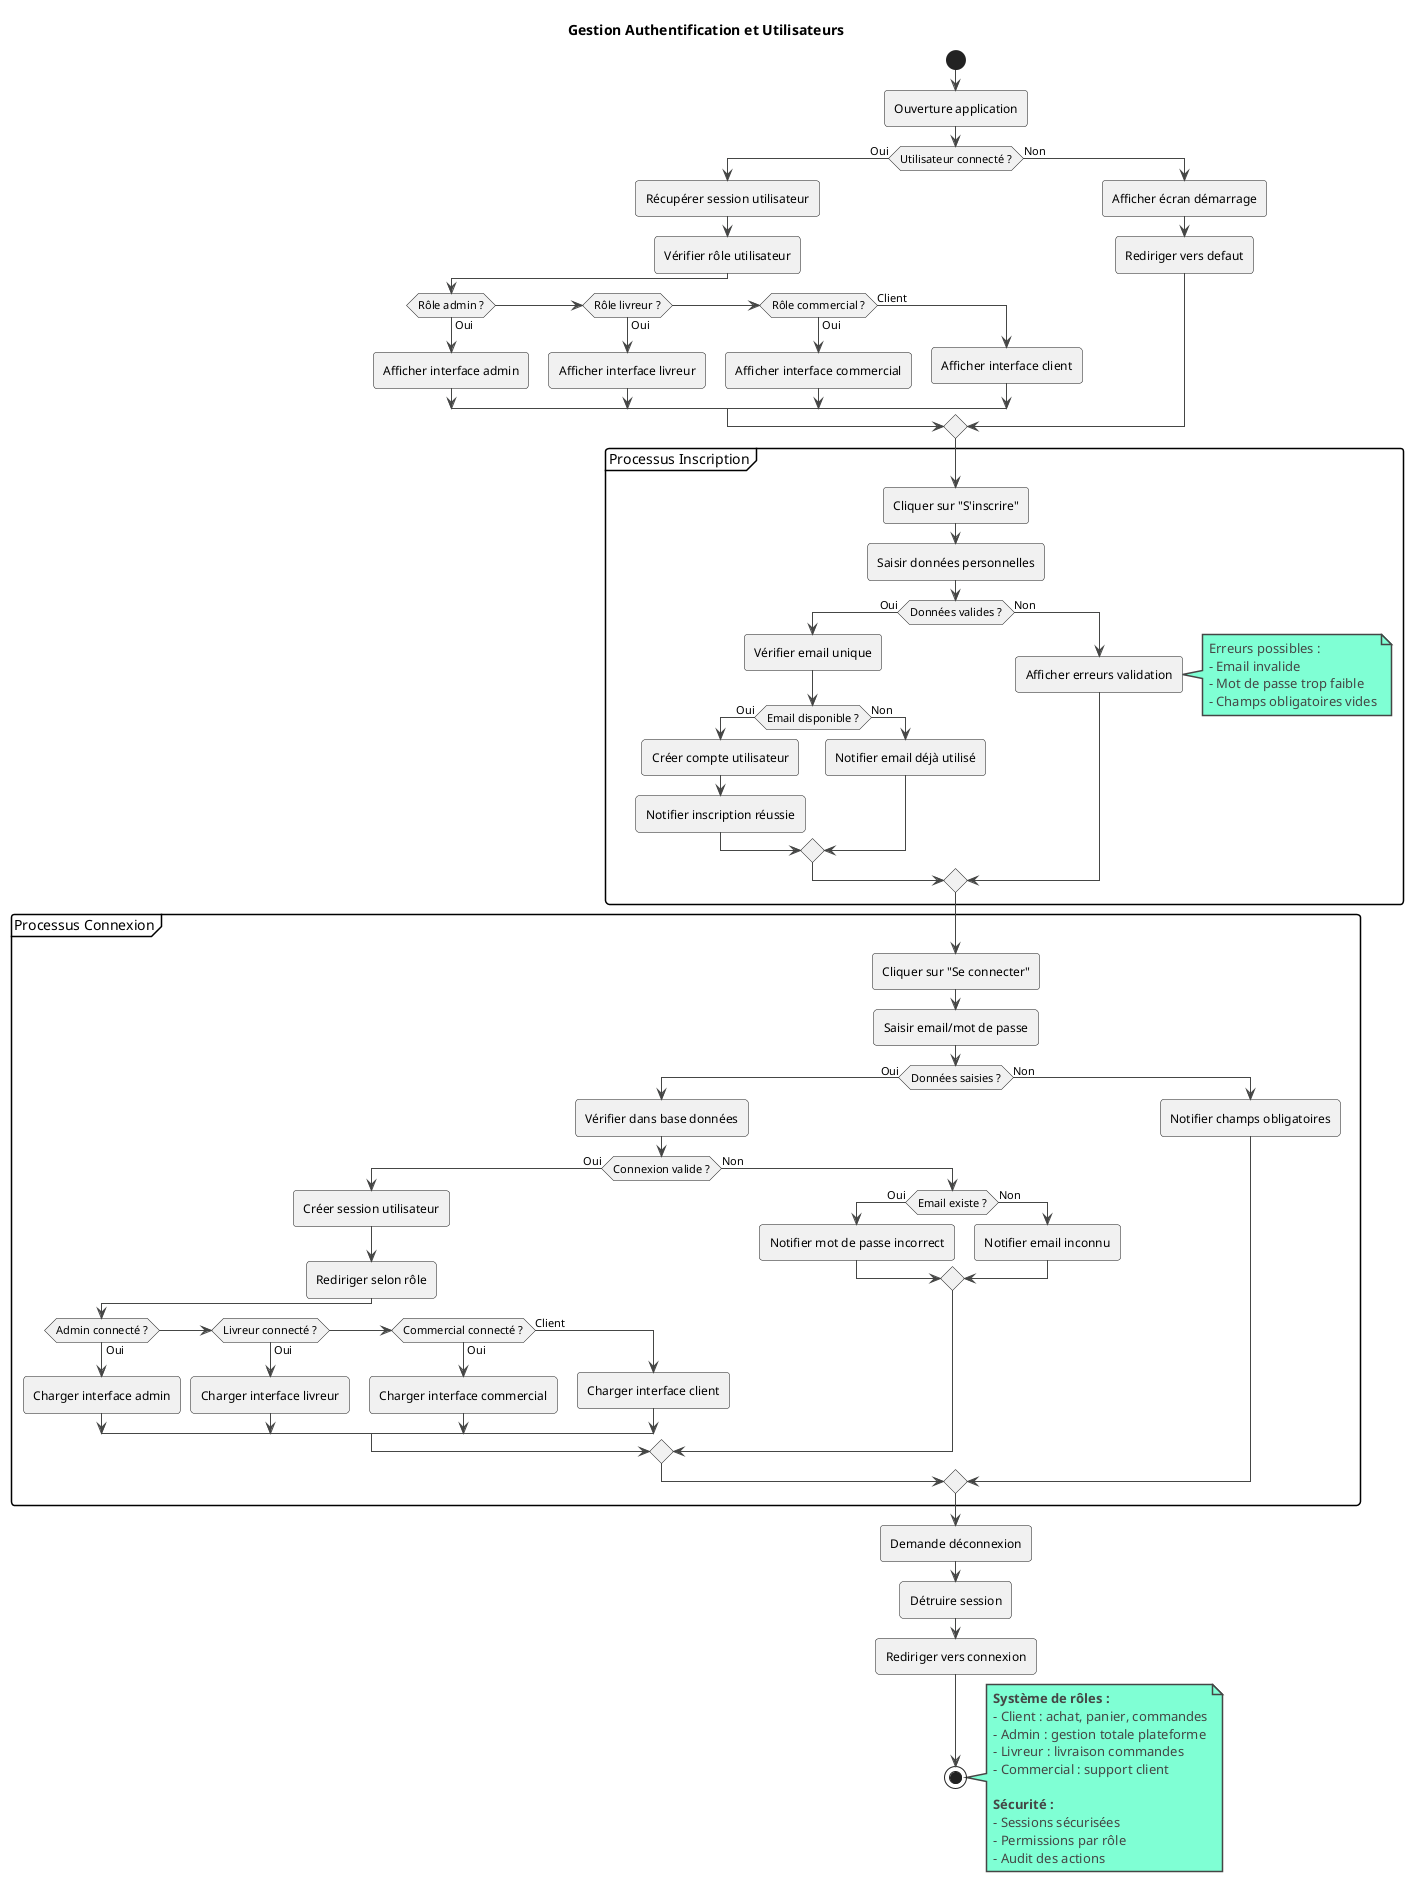 @startuml Activité - Gestion Authentification
!theme vibrant

title Gestion Authentification et Utilisateurs

start

:Ouverture application;

if (Utilisateur connecté ?) then (Oui)
    :Récupérer session utilisateur;
    :Vérifier rôle utilisateur;

    if (Rôle admin ?) then (Oui)
        :Afficher interface admin;
    else if (Rôle livreur ?) then (Oui)
        :Afficher interface livreur;
    else if (Rôle commercial ?) then (Oui)
        :Afficher interface commercial;
    else (Client)
        :Afficher interface client;
    endif
else (Non)
    :Afficher écran démarrage;
    :Rediriger vers defaut;
endif


partition "Processus Inscription" {
    :Cliquer sur "S'inscrire";
    :Saisir données personnelles;

    if (Données valides ?) then (Oui)
        :Vérifier email unique;
        if (Email disponible ?) then (Oui)
            :Créer compte utilisateur;
            :Notifier inscription réussie;
        else (Non)
            :Notifier email déjà utilisé;
        endif
    else (Non)
        :Afficher erreurs validation;
        note right
            Erreurs possibles :
            - Email invalide
            - Mot de passe trop faible
            - Champs obligatoires vides
        end note
    endif
}

partition "Processus Connexion" {
    :Cliquer sur "Se connecter";
    :Saisir email/mot de passe;

    if (Données saisies ?) then (Oui)
        :Vérifier dans base données;
        if (Connexion valide ?) then (Oui)
            :Créer session utilisateur;
            :Rediriger selon rôle;

            if (Admin connecté ?) then (Oui)
                :Charger interface admin;
            else if (Livreur connecté ?) then (Oui)
                :Charger interface livreur;
            else if (Commercial connecté ?) then (Oui)
                :Charger interface commercial;
            else (Client)
                :Charger interface client;
            endif

        else (Non)
            if (Email existe ?) then (Oui)
                :Notifier mot de passe incorrect;
            else (Non)
                :Notifier email inconnu;
            endif
        endif
    else (Non)
        :Notifier champs obligatoires;
    endif
}



:Demande déconnexion;
:Détruire session;
:Rediriger vers connexion;

stop

note right
    **Système de rôles :**
    - Client : achat, panier, commandes
    - Admin : gestion totale plateforme
    - Livreur : livraison commandes
    - Commercial : support client

    **Sécurité :**
    - Sessions sécurisées
    - Permissions par rôle
    - Audit des actions
end note

@enduml
